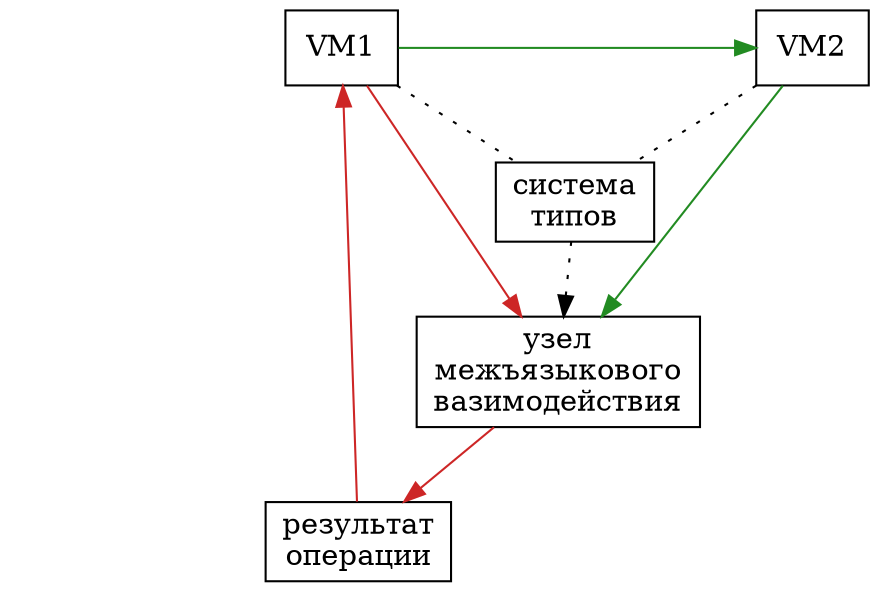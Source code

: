 digraph G {
	node [shape=rect];
	rankdir = TD;
	splines=false;
	rank1 [style=invisible];
	rank2 [style=invisible];
	rank3 [style=invisible];
	rank1 -> rank2 -> rank3 [style=invis];

	VM1; TypeSys[label="система\nтипов"]; VM2;
	Nodee[label="узел\nмежъязыкового\nвазимодействия"];
	balancer [style=invis, label="типоваятиповая\nсистемасистема"];

	{
		rank = same;
		rank1 -> VM1-> balancer -> VM2 [style=invis];
	}
	{
		rank = same;
		r2bal1 [style=invisible];
		r2bal3 [style=invisible];
		rank2 -> r2bal1 -> Nodee -> r2bal3 [style=invis];
	}
	{
		rank = same;
		r3bal2 [style=invisible];
		r3bal3 [style=invisible];
		rank3 -> Data -> r3bal2 -> r3bal3 [style=invis];
	}
	Data[label="результат\nоперации"];
	Data-> VM1[color=firebrick3];
	VM1 -> TypeSys [style=dotted, arrowhead=none];
	VM1 -> VM2 [color=forestgreen];
	VM2 -> TypeSys [style=dotted, arrowhead=none];
	TypeSys -> Nodee [style=dotted];
	VM2 -> Nodee[color=forestgreen];
	//{rank=same; VM1; VM2}
	VM1-> Nodee [color=firebrick3];
	Nodee -> Data[color=firebrick3];
}
